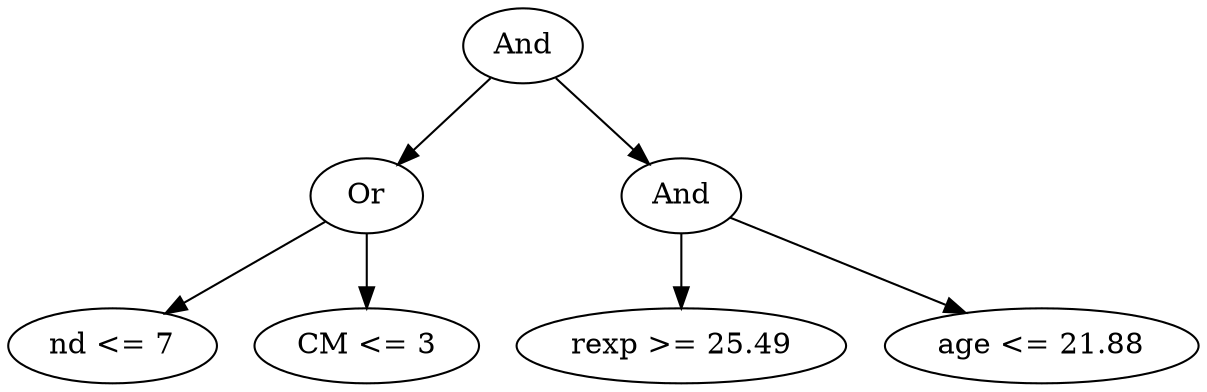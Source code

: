 digraph G {
	graph [bb="0,0,465.79,180",
		dpi=78
	];
	node [label="\N"];
	1	 [height=0.5,
		label=And,
		pos="205.3,162",
		width=0.75];
	2	 [height=0.5,
		label=Or,
		pos="143.3,90",
		width=0.75];
	1 -> 2	 [pos="e,156.43,105.82 192.15,146.15 183.76,136.69 172.74,124.24 163.28,113.56"];
	3	 [height=0.5,
		label=And,
		pos="268.3,90",
		width=0.75];
	1 -> 3	 [pos="e,254.96,105.82 218.66,146.15 227.18,136.69 238.38,124.24 247.99,113.56"];
	4	 [height=0.5,
		label="nd <= 7",
		pos="40.296,18",
		width=1.1193];
	2 -> 4	 [pos="e,61.392,33.337 124.88,76.485 109.57,66.077 87.48,51.066 69.717,38.994"];
	5	 [height=0.5,
		label="CM <= 3",
		pos="143.3,18",
		width=1.2457];
	2 -> 5	 [pos="e,143.3,36.104 143.3,71.697 143.3,63.983 143.3,54.712 143.3,46.112"];
	6	 [height=0.5,
		label="rexp >= 25.49",
		pos="268.3,18",
		width=1.7332];
	3 -> 6	 [pos="e,268.3,36.104 268.3,71.697 268.3,63.983 268.3,54.712 268.3,46.112"];
	7	 [height=0.5,
		label="age <= 21.88",
		pos="407.3,18",
		width=1.6249];
	3 -> 7	 [pos="e,378.1,33.704 289.11,78.52 310.15,67.922 343.17,51.296 368.96,38.307"];
}
